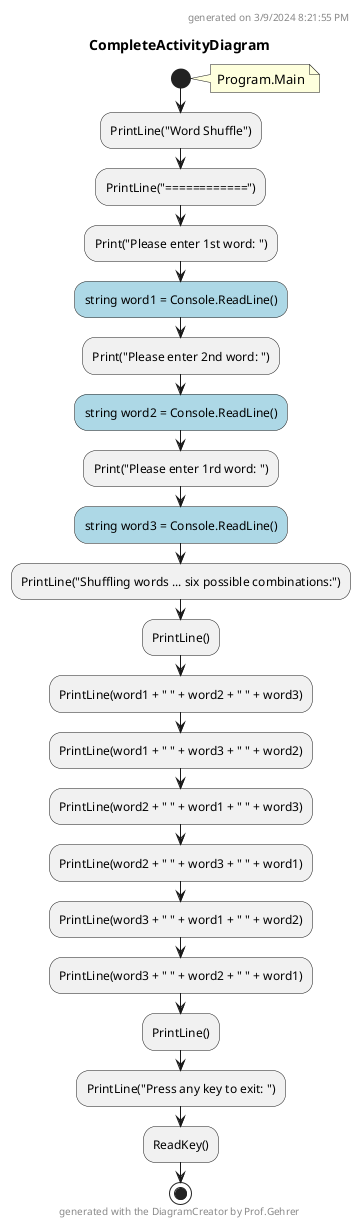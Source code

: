 @startuml CompleteActivityDiagram
header
generated on 3/9/2024 8:21:55 PM
end header
title CompleteActivityDiagram
start
note right:  Program.Main
:PrintLine("Word Shuffle");
:PrintLine("============");
:Print("Please enter 1st word: ");
#LightBlue:string word1 = Console.ReadLine();
:Print("Please enter 2nd word: ");
#LightBlue:string word2 = Console.ReadLine();
:Print("Please enter 1rd word: ");
#LightBlue:string word3 = Console.ReadLine();
:PrintLine("Shuffling words ... six possible combinations:");
:PrintLine();
:PrintLine(word1 + " " + word2 + " " + word3);
:PrintLine(word1 + " " + word3 + " " + word2);
:PrintLine(word2 + " " + word1 + " " + word3);
:PrintLine(word2 + " " + word3 + " " + word1);
:PrintLine(word3 + " " + word1 + " " + word2);
:PrintLine(word3 + " " + word2 + " " + word1);
:PrintLine();
:PrintLine("Press any key to exit: ");
:ReadKey();
footer
generated with the DiagramCreator by Prof.Gehrer
end footer
stop
footer
generated with the DiagramCreator by Prof.Gehrer
end footer
@enduml
